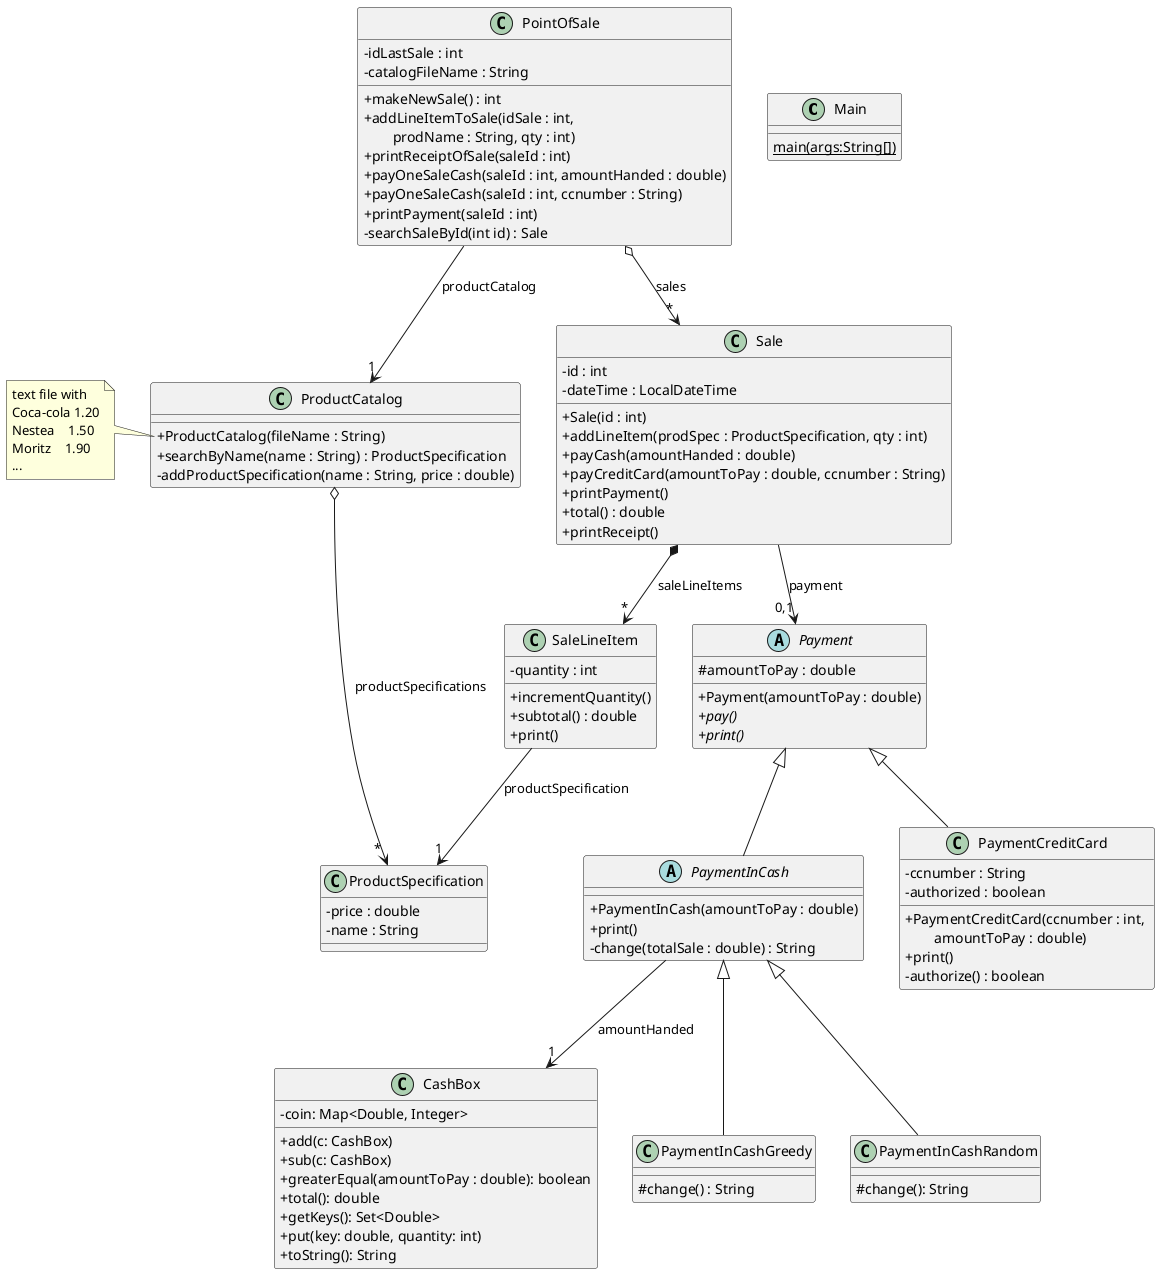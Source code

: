 @startuml
'https://plantuml.com/class-diagram
skinparam classAttributeIconSize 0

class Main {
{static} main(args:String[])
}

class PointOfSale {
- idLastSale : int
- catalogFileName : String
+ makeNewSale() : int
+ addLineItemToSale(idSale : int, \n\tprodName : String, qty : int)
+ printReceiptOfSale(saleId : int)
+ payOneSaleCash(saleId : int, amountHanded : double)
+ payOneSaleCash(saleId : int, ccnumber : String)
+ printPayment(saleId : int)
- searchSaleById(int id) : Sale
}

class ProductCatalog {
+ ProductCatalog(fileName : String)
+ searchByName(name : String) : ProductSpecification
- addProductSpecification(name : String, price : double)
}

note left of ProductCatalog::ProductCatalog {
text file with
Coca-cola 1.20
Nestea    1.50
Moritz    1.90
...
}

class ProductSpecification {
- price : double
- name : String
}

class Sale {
- id : int
- dateTime : LocalDateTime
+ Sale(id : int)
+ addLineItem(prodSpec : ProductSpecification, qty : int)
+ payCash(amountHanded : double)
+ payCreditCard(amountToPay : double, ccnumber : String)
+ printPayment()
+ total() : double
+ printReceipt()

}

class SaleLineItem {
- quantity : int
+ incrementQuantity()
+ subtotal() : double
+ print()
}

abstract class Payment {
  # amountToPay : double
  + Payment(amountToPay : double)
  + {abstract} pay()
  + {abstract} print()
}

class CashBox {
-coin: Map<Double, Integer>
+add(c: CashBox)
+sub(c: CashBox)
+greaterEqual(amountToPay : double): boolean
+total(): double
+getKeys(): Set<Double>
+put(key: double, quantity: int)
+toString(): String
}

abstract class PaymentInCash extends Payment {
  + PaymentInCash(amountToPay : double)
  + print()
  - change(totalSale : double) : String
}

Sale --> "0,1" Payment : payment

class PaymentInCashGreedy extends PaymentInCash{
#change() : String
}

class PaymentInCashRandom extends PaymentInCash {
#change(): String
}

class PaymentCreditCard extends Payment {
  - ccnumber : String
  - authorized : boolean  
  + PaymentCreditCard(ccnumber : int, \n\tamountToPay : double)
  + print()
  - authorize() : boolean
}

PointOfSale o--> "*" Sale : sales
Sale *--> "*" SaleLineItem : saleLineItems
SaleLineItem --> "1" ProductSpecification : productSpecification
PointOfSale --> "1" ProductCatalog : productCatalog
ProductCatalog o--> " * " ProductSpecification : productSpecifications
PaymentInCash --> "1" CashBox : amountHanded
@enduml